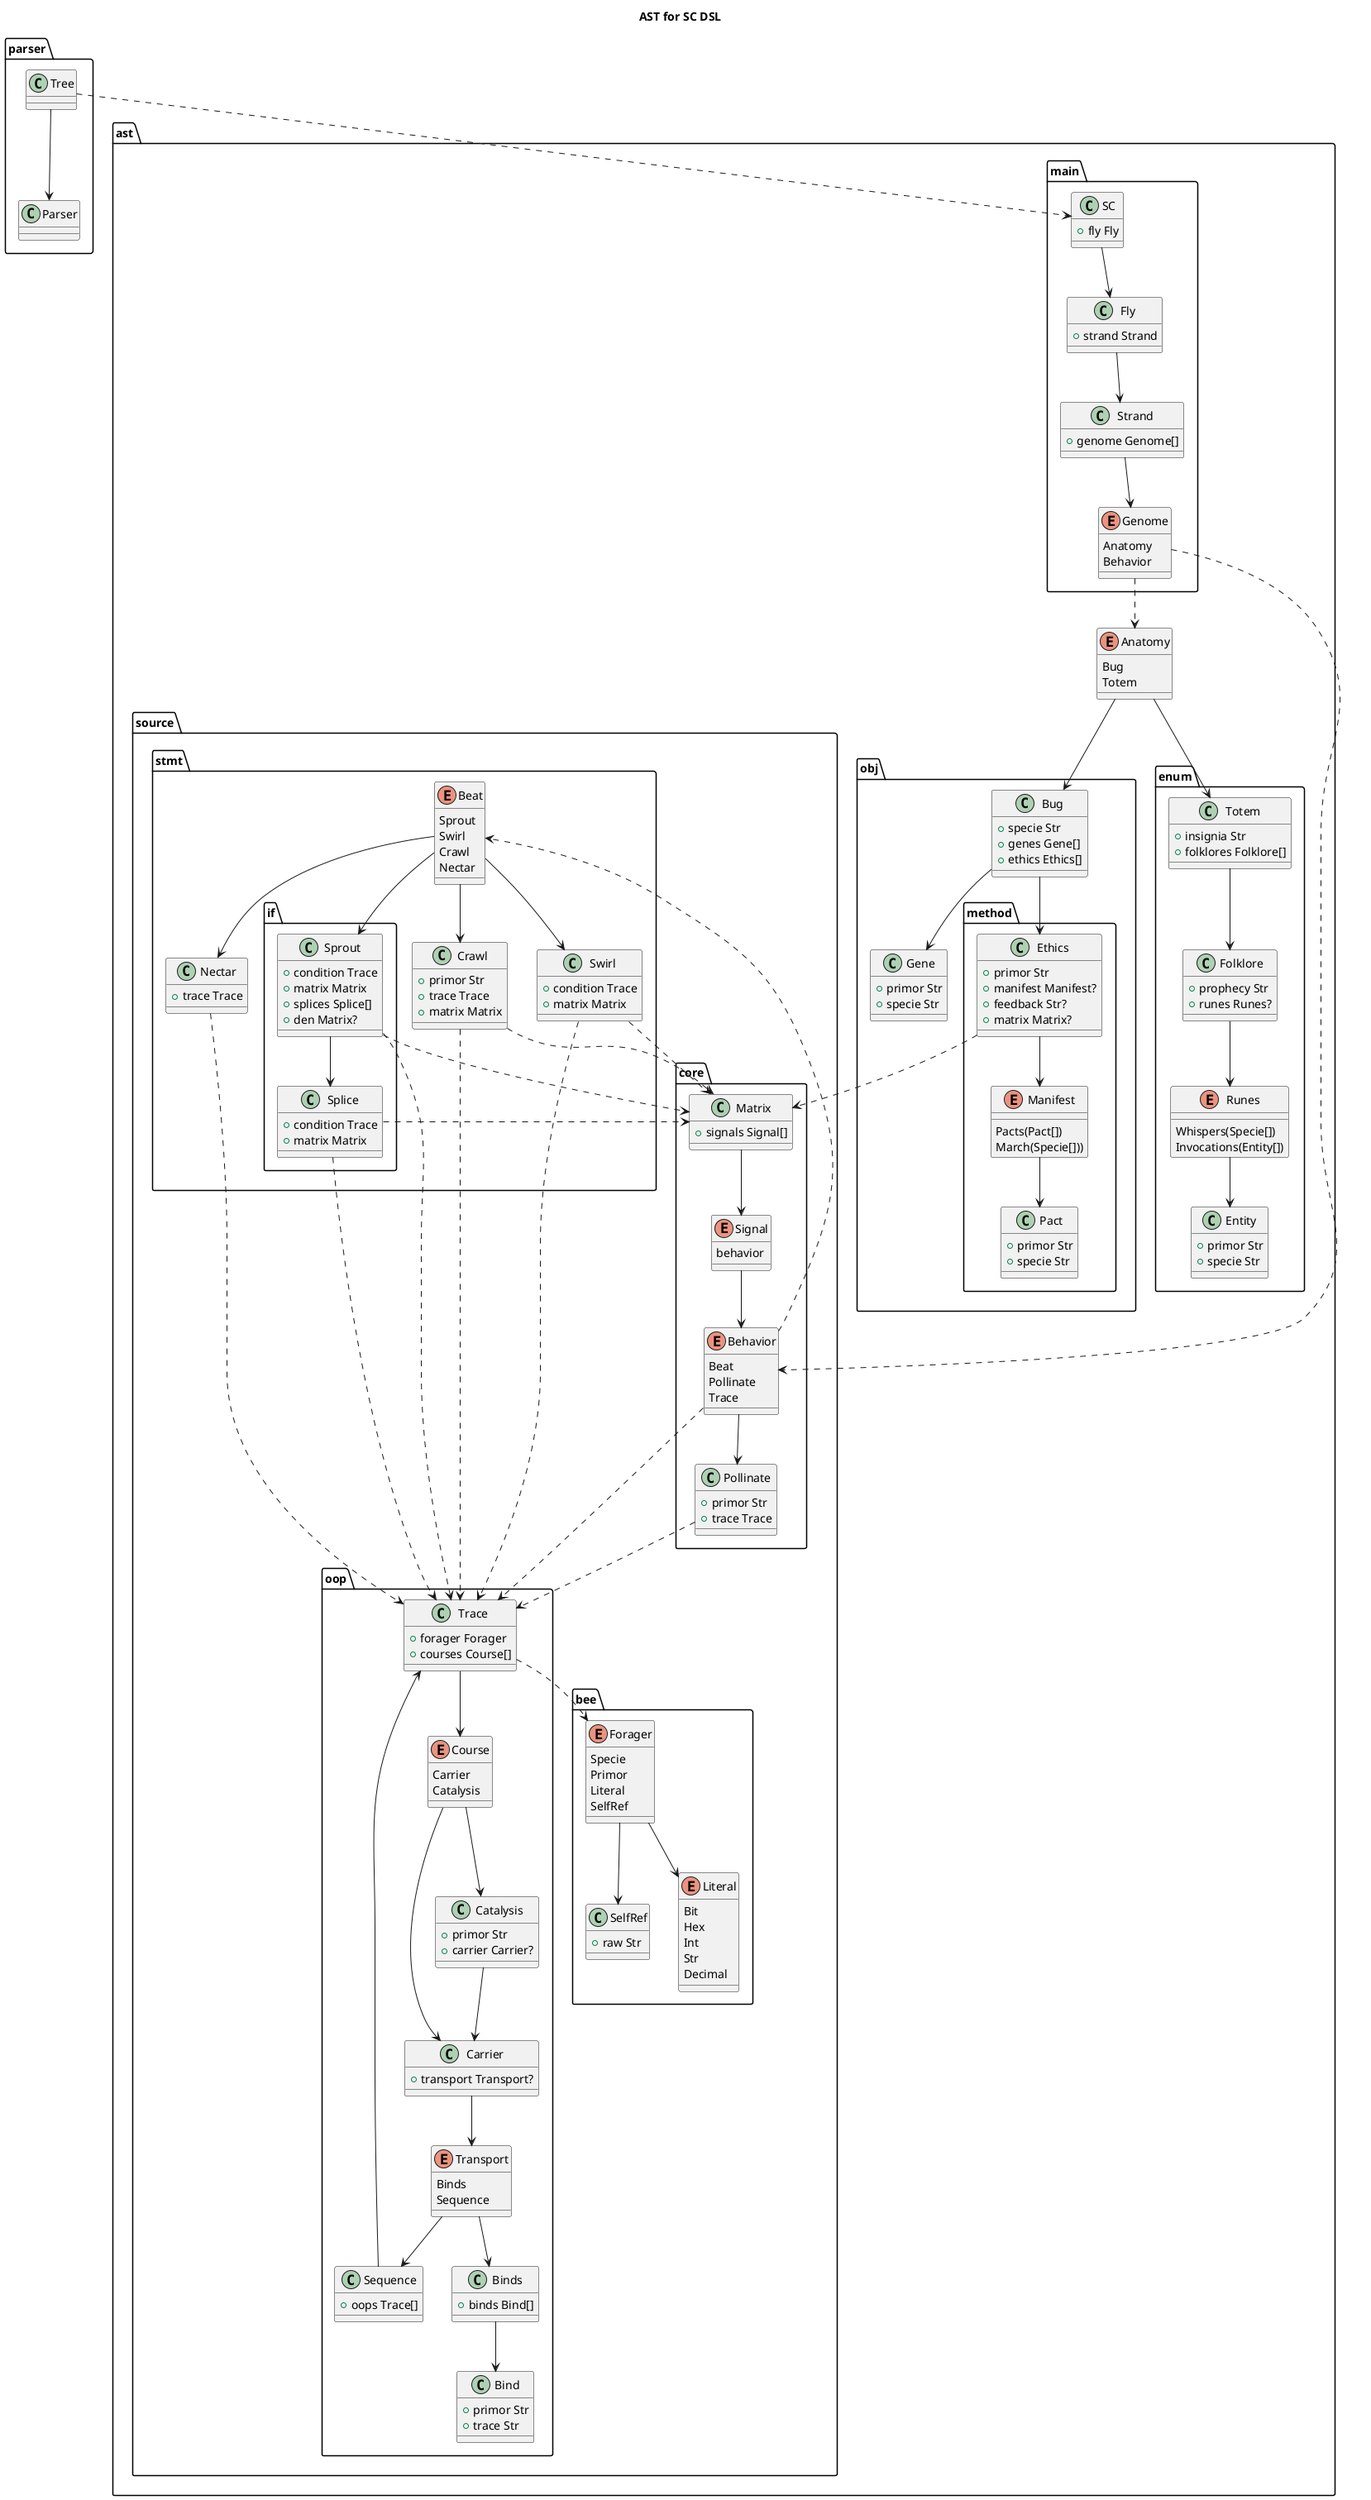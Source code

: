 @startuml AST for SC DSL

title AST for SC DSL
'!theme crt-amber
'hide circle

package ast {

    class main.SC {
        +fly Fly
    }
    main.SC --> main.Fly

    class main.Fly {
        +strand Strand
    }
    main.Fly --> main.Strand

    class main.Strand {
        +genome Genome[]
    }
    main.Strand --> main.Genome

    enum main.Genome {
        Anatomy
        Behavior
    }
    main.Genome -[dashed]-> Anatomy
    main.Genome -[dashed]-> source.core.Behavior

    enum Anatomy {
        Bug
        Totem
    }
    Anatomy --> obj.Bug
    Anatomy --> enum.Totem
    class enum.Totem {
        +insignia Str
        +folklores Folklore[]
    }
    Totem --> enum.Folklore


    class enum.Folklore {
        +prophecy Str
        +runes Runes?
    }
    Folklore --> enum.Runes

    enum enum.Runes {
        Whispers(Specie[])
        Invocations(Entity[])
    }
    Runes --> enum.Entity

    class enum.Entity {
        +primor Str
        +specie Str
    }

    enum source.core.Behavior {
' Statement
        Beat
' Assign
        Pollinate
' Oop
        Trace
    }
    source.core.Behavior --> source.core.Pollinate
    source.core.Behavior -[dashed]-> source.stmt.Beat
    source.core.Behavior -[dashed]-> source.oop.Trace

    enum source.stmt.Beat {
' IF
        Sprout
' WHILE
        Swirl
' FOR
        Crawl
' RETURN
        Nectar
    }
    source.stmt.Beat --> source.stmt.if.Sprout
    source.stmt.Beat --> source.stmt.Nectar
    source.stmt.Beat --> source.stmt.Swirl
    source.stmt.Beat --> source.stmt.Crawl

    class source.oop.Trace {
        +forager Forager
        +courses Course[]
    }
    source.oop.Trace -[dashed]-> source.bee.Forager
    source.oop.Trace --> source.oop.Course

    enum source.bee.Forager {
        Specie
        Primor
        Literal
        SelfRef
    }
    source.bee.Forager --> source.bee.Literal
    source.bee.Forager --> source.bee.SelfRef

    enum source.oop.Course {
        Carrier
        Catalysis
    }
    source.oop.Course --> source.oop.Carrier
    source.oop.Course --> source.oop.Catalysis

    class source.core.Pollinate {
        +primor Str
        +trace Trace
    }
    source.core.Pollinate -[dashed]-> source.oop.Trace

    class source.stmt.Nectar {
        +trace Trace
    }
    source.stmt.Nectar -[dashed]-> source.oop.Trace

    class source.stmt.if.Sprout {
        +condition Trace
        +matrix Matrix
' elsif
        +splices Splice[]
' else
        +den Matrix?
    }
    source.stmt.if.Sprout -[dashed]-> source.oop.Trace
    source.stmt.if.Sprout -[dashed]-> source.core.Matrix
    source.stmt.if.Sprout --> source.stmt.if.Splice

    class source.stmt.if.Splice {
        +condition Trace
        +matrix Matrix
    }
    source.stmt.if.Splice -[dashed]-> source.oop.Trace
    source.stmt.if.Splice -[dashed]-> source.core.Matrix

    class source.stmt.Swirl {
        +condition Trace
        +matrix Matrix
    }
    source.stmt.Swirl -[dashed]-> source.oop.Trace
    source.stmt.Swirl -[dashed]-> source.core.Matrix

    class source.stmt.Crawl {
        +primor Str
        +trace Trace
        +matrix Matrix
    }
    source.stmt.Crawl -[dashed]-> source.oop.Trace
    source.stmt.Crawl -[dashed]-> source.core.Matrix

    class source.core.Matrix {
        +signals Signal[]
    }
    source.core.Matrix --> source.core.Signal

    enum source.core.Signal {
        behavior
    }
    source.core.Signal --> source.core.Behavior

    class source.oop.Catalysis {
        +primor Str
        +carrier Carrier?
    }
    source.oop.Catalysis --> source.oop.Carrier

    class source.oop.Carrier {
        +transport Transport?
    }
    source.oop.Carrier --> source.oop.Transport

    enum source.oop.Transport {
        Binds
        Sequence
    }
    source.oop.Transport --> source.oop.Binds
    source.oop.Transport --> source.oop.Sequence

    class source.oop.Binds {
        +binds Bind[]
    }
    source.oop.Binds --> source.oop.Bind

    class source.oop.Bind {
        +primor Str
        +trace Str
    }

    class source.oop.Sequence {
        +oops Trace[]
    }
    source.oop.Sequence --> source.oop.Trace

    class obj.Bug {
        +specie Str
        +genes Gene[]
        +ethics Ethics[]
    }
    Bug --> obj.method.Ethics
    Bug --> obj.Gene

    class obj.Gene {
        +primor Str
        +specie Str
    }

    class obj.method.Ethics {
        +primor Str
        +manifest Manifest?
        +feedback Str?
        +matrix Matrix?
    }
    Ethics -[dashed]-> source.core.Matrix
    Ethics --> obj.method.Manifest

    enum obj.method.Manifest {
        Pacts(Pact[])
        March(Specie[]))
    }
    Manifest --> obj.method.Pact

    class obj.method.Pact {
        +primor Str
        +specie Str
    }
    enum source.bee.Literal {
        Bit
        Hex
        Int
        Str
        Decimal
    }

    class source.bee.SelfRef {
        +raw Str
    }
}

package parser {
    class Parser
    class Tree

    Tree --> Parser
}
parser.Tree -[dashed]-> ast.main.SC

@enduml
